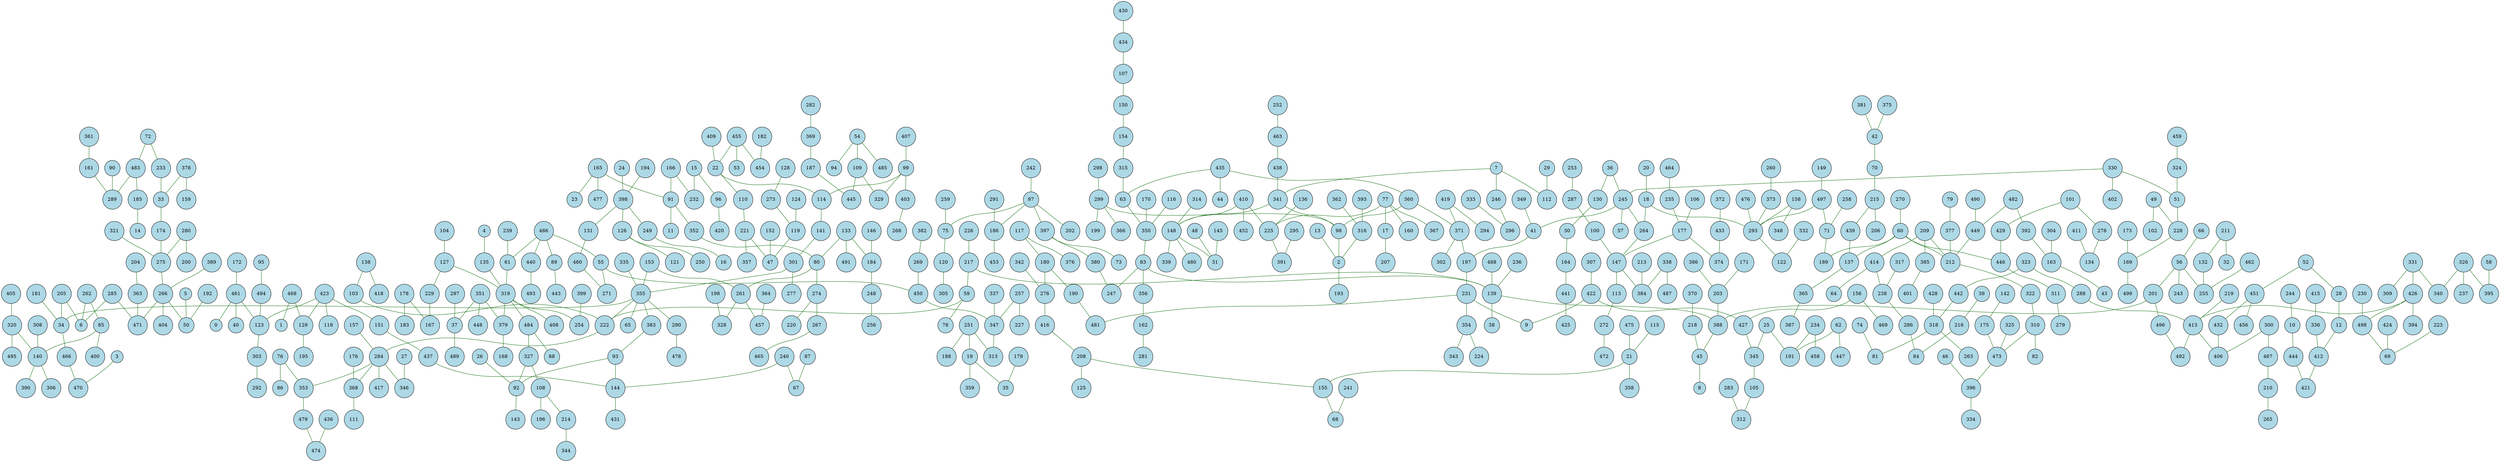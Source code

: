 graph SpanningTree {
  node [shape=circle, style=filled, fillcolor=lightblue];
  edge [color=darkgreen];
  323 -- 442;
  414 -- 238;
  217 -- 139;
  405 -- 320;
  83 -- 139;
  437 -- 144;
  331 -- 340;
  314 -- 148;
  117 -- 180;
  422 -- 427;
  275 -- 266;
  107 -- 150;
  496 -- 492;
  148 -- 31;
  178 -- 183;
  325 -- 473;
  273 -- 119;
  369 -- 187;
  439 -- 137;
  413 -- 492;
  380 -- 247;
  55 -- 450;
  153 -- 355;
  109 -- 329;
  299 -- 98;
  186 -- 453;
  209 -- 212;
  89 -- 443;
  455 -- 454;
  17 -- 207;
  288 -- 413;
  178 -- 167;
  158 -- 348;
  341 -- 98;
  52 -- 451;
  113 -- 272;
  301 -- 355;
  58 -- 395;
  55 -- 271;
  371 -- 302;
  234 -- 458;
  54 -- 109;
  440 -- 493;
  266 -- 50;
  152 -- 47;
  455 -- 53;
  414 -- 64;
  261 -- 328;
  93 -- 92;
  299 -- 199;
  173 -- 169;
  450 -- 347;
  413 -- 406;
  435 -- 360;
  133 -- 491;
  145 -- 31;
  83 -- 356;
  371 -- 197;
  225 -- 391;
  190 -- 481;
  261 -- 457;
  423 -- 151;
  108 -- 214;
  177 -- 374;
  497 -- 71;
  163 -- 43;
  326 -- 395;
  138 -- 418;
  435 -- 63;
  231 -- 9;
  208 -- 155;
  410 -- 148;
  194 -- 398;
  209 -- 385;
  36 -- 245;
  382 -- 269;
  233 -- 33;
  245 -- 264;
  56 -- 255;
  303 -- 292;
  148 -- 480;
  215 -- 439;
  442 -- 318;
  80 -- 261;
  240 -- 67;
  488 -- 139;
  97 -- 186;
  46 -- 396;
  142 -- 175;
  133 -- 80;
  117 -- 376;
  13 -- 2;
  304 -- 163;
  455 -- 22;
  363 -- 471;
  218 -- 45;
  114 -- 141;
  141 -- 301;
  441 -- 425;
  101 -- 278;
  56 -- 201;
  497 -- 293;
  91 -- 352;
  127 -- 319;
  426 -- 394;
  205 -- 6;
  246 -- 296;
  153 -- 261;
  424 -- 69;
  423 -- 129;
  28 -- 12;
  60 -- 446;
  264 -- 147;
  66 -- 56;
  151 -- 437;
  71 -- 189;
  354 -- 343;
  293 -- 122;
  77 -- 17;
  127 -- 229;
  228 -- 169;
  258 -- 71;
  59 -- 78;
  99 -- 114;
  299 -- 366;
  284 -- 353;
  100 -- 147;
  211 -- 32;
  99 -- 329;
  59 -- 222;
  54 -- 485;
  347 -- 313;
  77 -- 367;
  61 -- 319;
  234 -- 191;
  97 -- 75;
  34 -- 466;
  422 -- 9;
  129 -- 195;
  429 -- 446;
  72 -- 483;
  290 -- 478;
  63 -- 350;
  49 -- 228;
  426 -- 498;
  396 -- 334;
  215 -- 206;
  99 -- 403;
  252 -- 463;
  326 -- 237;
  187 -- 445;
  119 -- 47;
  473 -- 396;
  48 -- 31;
  5 -- 50;
  161 -- 289;
  326 -- 340;
  98 -- 2;
  426 -- 413;
  274 -- 220;
  272 -- 472;
  18 -- 264;
  201 -- 496;
  300 -- 406;
  251 -- 188;
  76 -- 86;
  19 -- 359;
  217 -- 59;
  15 -- 96;
  7 -- 246;
  147 -- 384;
  85 -- 400;
  392 -- 163;
  251 -- 19;
  222 -- 284;
  285 -- 6;
  116 -- 350;
  323 -- 288;
  244 -- 10;
  251 -- 313;
  360 -- 98;
  297 -- 37;
  397 -- 380;
  248 -- 256;
  372 -- 433;
  144 -- 431;
  482 -- 449;
  205 -- 34;
  415 -- 336;
  419 -- 294;
  330 -- 245;
  341 -- 148;
  245 -- 41;
  226 -- 217;
  60 -- 212;
  259 -- 75;
  123 -- 303;
  468 -- 129;
  201 -- 388;
  467 -- 210;
  311 -- 279;
  269 -- 450;
  26 -- 92;
  77 -- 225;
  101 -- 429;
  276 -- 416;
  375 -- 42;
  330 -- 51;
  291 -- 186;
  36 -- 130;
  33 -- 174;
  285 -- 471;
  407 -- 99;
  483 -- 185;
  7 -- 341;
  433 -- 374;
  466 -- 470;
  449 -- 212;
  175 -- 473;
  284 -- 368;
  137 -- 365;
  41 -- 197;
  209 -- 414;
  22 -- 114;
  319 -- 379;
  484 -- 327;
  409 -- 22;
  316 -- 2;
  486 -- 55;
  70 -- 215;
  139 -- 38;
  77 -- 160;
  109 -- 445;
  235 -- 177;
  327 -- 108;
  60 -- 137;
  350 -- 83;
  240 -- 144;
  135 -- 319;
  52 -- 28;
  355 -- 65;
  451 -- 432;
  79 -- 377;
  238 -- 286;
  21 -- 155;
  318 -- 81;
  74 -- 81;
  278 -- 134;
  319 -- 484;
  398 -- 131;
  318 -- 263;
  10 -- 444;
  176 -- 368;
  54 -- 94;
  310 -- 82;
  461 -- 123;
  373 -- 293;
  91 -- 11;
  432 -- 406;
  355 -- 383;
  197 -- 231;
  182 -- 454;
  310 -- 473;
  51 -- 228;
  130 -- 30;
  410 -- 452;
  434 -- 107;
  355 -- 222;
  476 -- 293;
  327 -- 92;
  18 -- 293;
  139 -- 388;
  462 -- 255;
  355 -- 34;
  430 -- 434;
  245 -- 57;
  180 -- 276;
  333 -- 296;
  39 -- 216;
  266 -- 471;
  322 -- 310;
  138 -- 103;
  103 -- 222;
  60 -- 189;
  253 -- 287;
  317 -- 238;
  351 -- 379;
  486 -- 61;
  180 -- 190;
  298 -- 299;
  461 -- 40;
  444 -- 421;
  388 -- 45;
  165 -- 477;
  352 -- 80;
  104 -- 127;
  90 -- 289;
  435 -- 44;
  360 -- 371;
  393 -- 316;
  149 -- 497;
  179 -- 35;
  231 -- 481;
  3 -- 470;
  383 -- 93;
  330 -- 402;
  355 -- 290;
  411 -- 134;
  386 -- 203;
  148 -- 339;
  486 -- 89;
  436 -- 474;
  97 -- 397;
  147 -- 113;
  83 -- 247;
  482 -- 392;
  460 -- 271;
  416 -- 208;
  438 -- 341;
  120 -- 305;
  24 -- 398;
  353 -- 479;
  133 -- 184;
  231 -- 354;
  177 -- 147;
  170 -- 350;
  108 -- 196;
  300 -- 467;
  286 -- 84;
  166 -- 232;
  484 -- 88;
  128 -- 273;
  25 -- 191;
  7 -- 112;
  377 -- 212;
  93 -- 144;
  410 -- 225;
  308 -- 140;
  165 -- 91;
  216 -- 84;
  25 -- 345;
  331 -- 309;
  95 -- 494;
  80 -- 274;
  157 -- 284;
  19 -- 35;
  332 -- 122;
  354 -- 224;
  154 -- 315;
  307 -- 422;
  257 -- 227;
  203 -- 388;
  62 -- 447;
  211 -- 132;
  262 -- 85;
  29 -- 112;
  257 -- 347;
  15 -- 232;
  351 -- 448;
  479 -- 474;
  156 -- 427;
  76 -- 353;
  12 -- 412;
  419 -- 371;
  287 -- 100;
  146 -- 184;
  229 -- 167;
  324 -- 51;
  494 -- 123;
  62 -- 191;
  184 -- 248;
  131 -- 460;
  398 -- 126;
  30 -- 164;
  483 -- 289;
  126 -- 121;
  87 -- 67;
  336 -- 412;
  85 -- 140;
  219 -- 413;
  319 -- 254;
  461 -- 0;
  172 -- 461;
  295 -- 391;
  56 -- 243;
  164 -- 441;
  274 -- 267;
  124 -- 119;
  459 -- 324;
  21 -- 358;
  45 -- 8;
  166 -- 91;
  368 -- 111;
  338 -- 384;
  169 -- 499;
  181 -- 34;
  498 -- 69;
  212 -- 322;
  427 -- 345;
  446 -- 311;
  72 -- 233;
  20 -- 18;
  338 -- 487;
  150 -- 154;
  42 -- 70;
  266 -- 404;
  221 -- 47;
  185 -- 14;
  192 -- 50;
  284 -- 346;
  239 -- 61;
  22 -- 110;
  428 -- 318;
  331 -- 426;
  423 -- 123;
  267 -- 465;
  356 -- 162;
  412 -- 421;
  270 -- 60;
  126 -- 250;
  208 -- 125;
  4 -- 135;
  132 -- 255;
  156 -- 469;
  106 -- 177;
  463 -- 438;
  398 -- 249;
  284 -- 417;
  381 -- 42;
  155 -- 68;
  174 -- 275;
  315 -- 63;
  49 -- 102;
  385 -- 401;
  389 -- 266;
  351 -- 37;
  262 -- 6;
  110 -- 221;
  468 -- 1;
  97 -- 202;
  230 -- 498;
  242 -- 97;
  241 -- 68;
  464 -- 235;
  361 -- 161;
  397 -- 73;
  319 -- 408;
  320 -- 140;
  136 -- 225;
  378 -- 33;
  171 -- 203;
  198 -- 328;
  301 -- 277;
  379 -- 168;
  364 -- 457;
  423 -- 118;
  210 -- 265;
  236 -- 139;
  221 -- 357;
  365 -- 387;
  378 -- 159;
  342 -- 276;
  140 -- 306;
  96 -- 420;
  223 -- 69;
  165 -- 23;
  204 -- 363;
  475 -- 21;
  115 -- 21;
  345 -- 105;
  162 -- 281;
  490 -- 449;
  158 -- 293;
  214 -- 344;
  337 -- 347;
  140 -- 390;
  280 -- 275;
  282 -- 369;
  486 -- 440;
  320 -- 495;
  37 -- 489;
  321 -- 275;
  370 -- 218;
  249 -- 16;
  362 -- 316;
  335 -- 355;
  349 -- 41;
  283 -- 312;
  213 -- 384;
  260 -- 373;
  27 -- 346;
  2 -- 193;
  75 -- 120;
  105 -- 312;
  92 -- 143;
  399 -- 254;
  280 -- 200;
  451 -- 456;
  403 -- 268;
}
